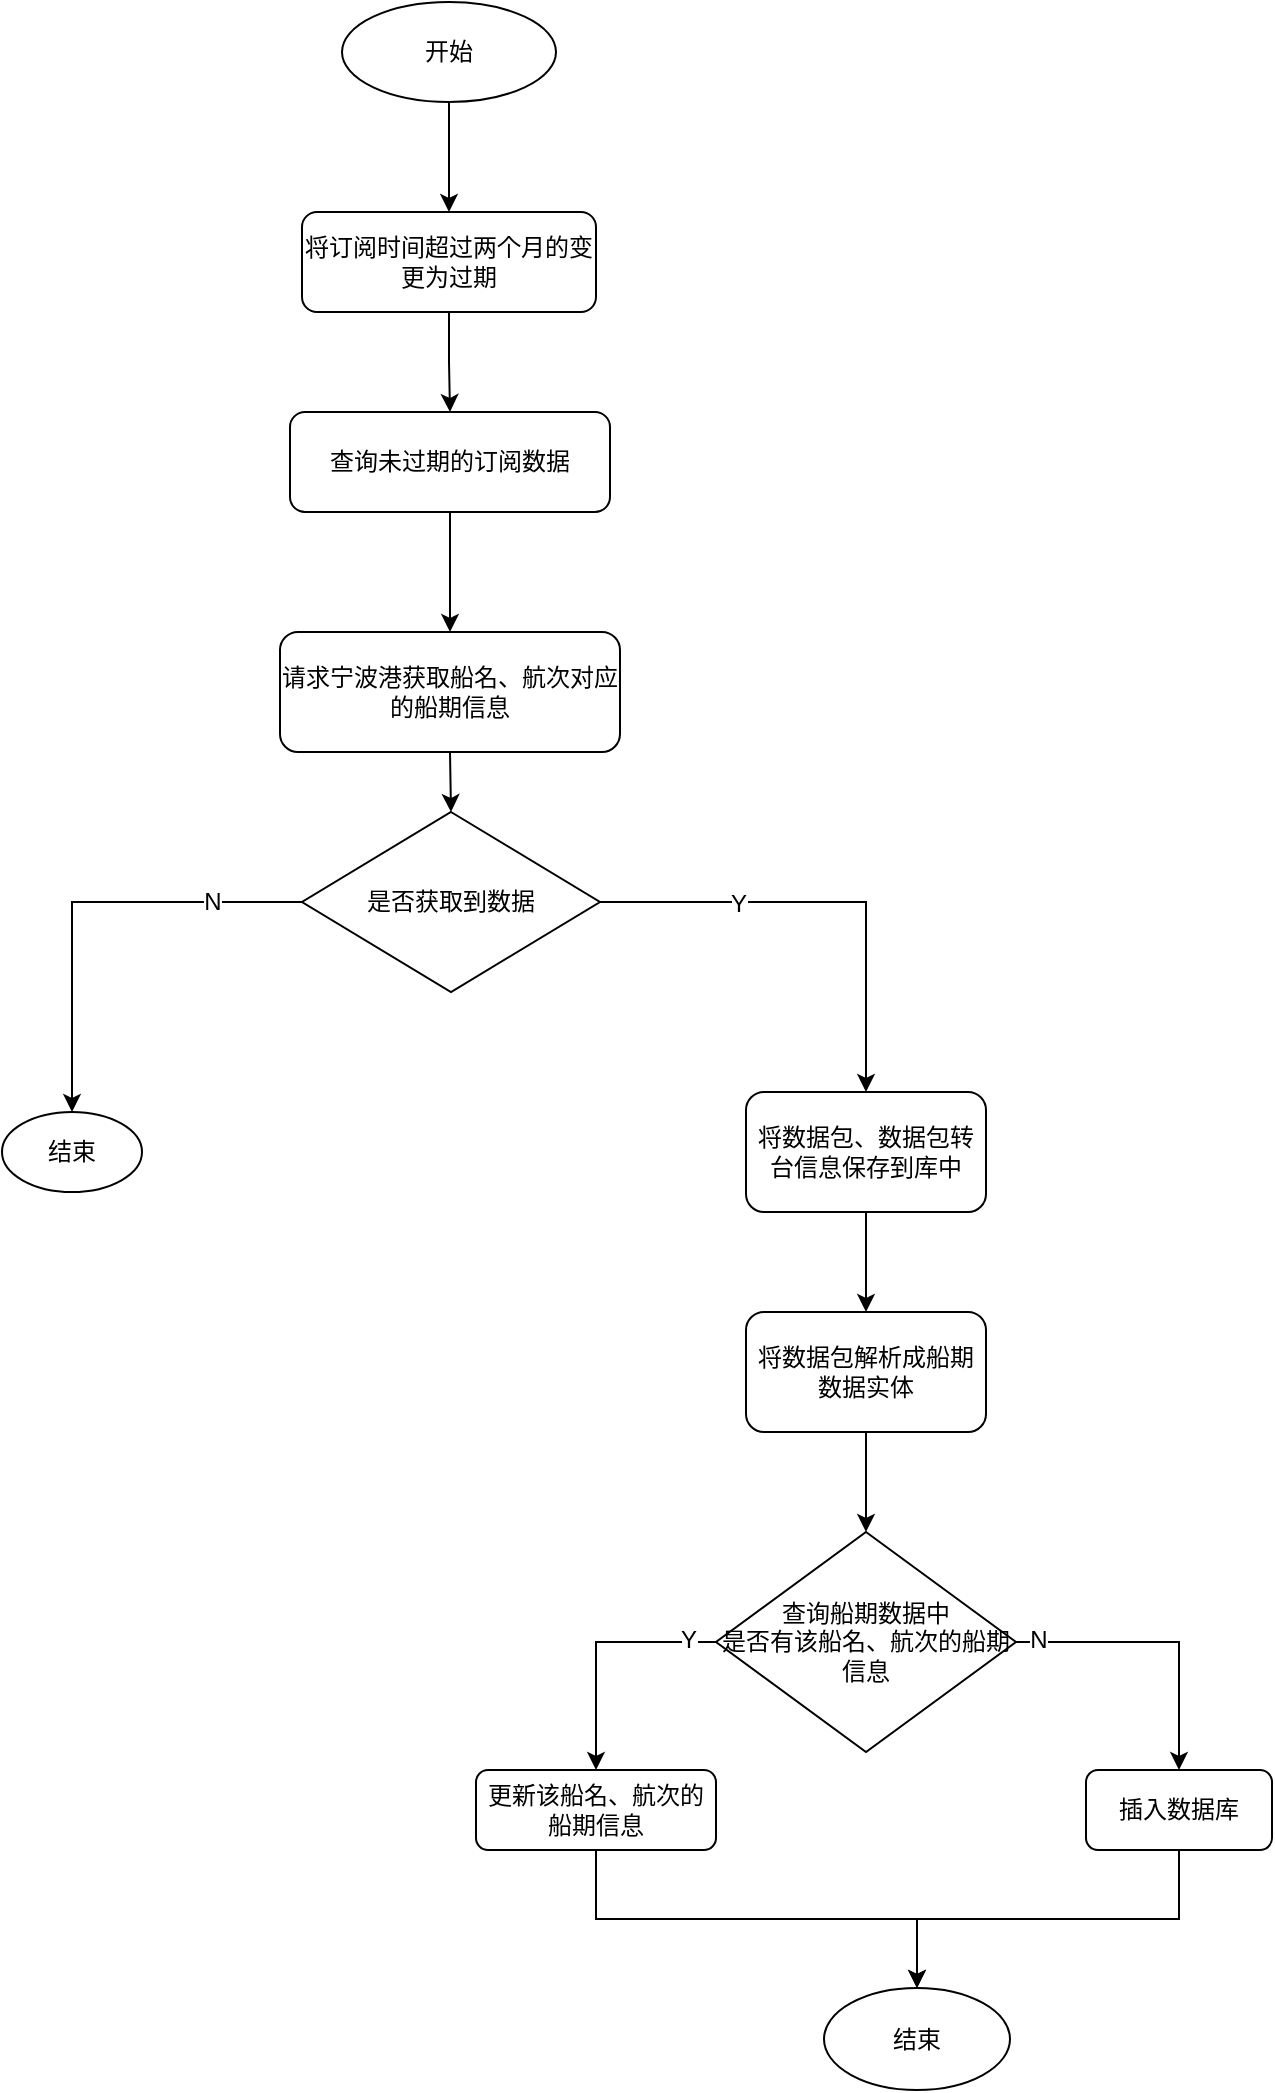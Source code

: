 <mxfile pages="1" version="11.2.4" type="github"><diagram id="UC5taDcCtuRdhGNRhd1G" name="第 1 页"><mxGraphModel dx="1422" dy="764" grid="1" gridSize="10" guides="1" tooltips="1" connect="1" arrows="1" fold="1" page="1" pageScale="1" pageWidth="827" pageHeight="1169" math="0" shadow="0"><root><mxCell id="0"/><mxCell id="1" parent="0"/><mxCell id="6GaAYBSWkLkXJ4KhmY-w-5" style="edgeStyle=orthogonalEdgeStyle;rounded=0;orthogonalLoop=1;jettySize=auto;html=1;exitX=0.5;exitY=1;exitDx=0;exitDy=0;entryX=0.5;entryY=0;entryDx=0;entryDy=0;" parent="1" source="6GaAYBSWkLkXJ4KhmY-w-1" target="6GaAYBSWkLkXJ4KhmY-w-2" edge="1"><mxGeometry relative="1" as="geometry"/></mxCell><mxCell id="6GaAYBSWkLkXJ4KhmY-w-1" value="开始" style="ellipse;whiteSpace=wrap;html=1;" parent="1" vertex="1"><mxGeometry x="360" y="45" width="107" height="50" as="geometry"/></mxCell><mxCell id="6GaAYBSWkLkXJ4KhmY-w-6" style="edgeStyle=orthogonalEdgeStyle;rounded=0;orthogonalLoop=1;jettySize=auto;html=1;exitX=0.5;exitY=1;exitDx=0;exitDy=0;" parent="1" source="6GaAYBSWkLkXJ4KhmY-w-2" target="6GaAYBSWkLkXJ4KhmY-w-3" edge="1"><mxGeometry relative="1" as="geometry"/></mxCell><mxCell id="6GaAYBSWkLkXJ4KhmY-w-2" value="将订阅时间超过两个月的变更为过期" style="rounded=1;whiteSpace=wrap;html=1;" parent="1" vertex="1"><mxGeometry x="340" y="150" width="147" height="50" as="geometry"/></mxCell><mxCell id="6GaAYBSWkLkXJ4KhmY-w-8" style="edgeStyle=orthogonalEdgeStyle;rounded=0;orthogonalLoop=1;jettySize=auto;html=1;exitX=0.5;exitY=1;exitDx=0;exitDy=0;entryX=0.5;entryY=0;entryDx=0;entryDy=0;" parent="1" source="6GaAYBSWkLkXJ4KhmY-w-3" target="6GaAYBSWkLkXJ4KhmY-w-7" edge="1"><mxGeometry relative="1" as="geometry"/></mxCell><mxCell id="6GaAYBSWkLkXJ4KhmY-w-3" value="查询未过期的订阅数据" style="rounded=1;whiteSpace=wrap;html=1;" parent="1" vertex="1"><mxGeometry x="334" y="250" width="160" height="50" as="geometry"/></mxCell><mxCell id="6GaAYBSWkLkXJ4KhmY-w-11" style="edgeStyle=orthogonalEdgeStyle;rounded=0;orthogonalLoop=1;jettySize=auto;html=1;exitX=0.5;exitY=1;exitDx=0;exitDy=0;entryX=0.5;entryY=0;entryDx=0;entryDy=0;" parent="1" source="6GaAYBSWkLkXJ4KhmY-w-7" target="6GaAYBSWkLkXJ4KhmY-w-9" edge="1"><mxGeometry relative="1" as="geometry"/></mxCell><mxCell id="6GaAYBSWkLkXJ4KhmY-w-7" value="请求宁波港获取船名、航次对应的船期信息" style="rounded=1;whiteSpace=wrap;html=1;" parent="1" vertex="1"><mxGeometry x="329" y="360" width="170" height="60" as="geometry"/></mxCell><mxCell id="6GaAYBSWkLkXJ4KhmY-w-14" style="edgeStyle=orthogonalEdgeStyle;rounded=0;orthogonalLoop=1;jettySize=auto;html=1;exitX=0;exitY=0.5;exitDx=0;exitDy=0;entryX=0.5;entryY=0;entryDx=0;entryDy=0;" parent="1" source="6GaAYBSWkLkXJ4KhmY-w-9" target="6GaAYBSWkLkXJ4KhmY-w-13" edge="1"><mxGeometry relative="1" as="geometry"/></mxCell><mxCell id="6GaAYBSWkLkXJ4KhmY-w-15" value="N" style="text;html=1;resizable=0;points=[];align=center;verticalAlign=middle;labelBackgroundColor=#ffffff;" parent="6GaAYBSWkLkXJ4KhmY-w-14" vertex="1" connectable="0"><mxGeometry x="-0.585" relative="1" as="geometry"><mxPoint as="offset"/></mxGeometry></mxCell><mxCell id="6GaAYBSWkLkXJ4KhmY-w-17" style="edgeStyle=orthogonalEdgeStyle;rounded=0;orthogonalLoop=1;jettySize=auto;html=1;exitX=1;exitY=0.5;exitDx=0;exitDy=0;entryX=0.5;entryY=0;entryDx=0;entryDy=0;" parent="1" source="6GaAYBSWkLkXJ4KhmY-w-9" target="6GaAYBSWkLkXJ4KhmY-w-16" edge="1"><mxGeometry relative="1" as="geometry"/></mxCell><mxCell id="6GaAYBSWkLkXJ4KhmY-w-18" value="Y" style="text;html=1;resizable=0;points=[];align=center;verticalAlign=middle;labelBackgroundColor=#ffffff;" parent="6GaAYBSWkLkXJ4KhmY-w-17" vertex="1" connectable="0"><mxGeometry x="-0.401" y="-1" relative="1" as="geometry"><mxPoint as="offset"/></mxGeometry></mxCell><mxCell id="6GaAYBSWkLkXJ4KhmY-w-9" value="是否获取到数据" style="rhombus;whiteSpace=wrap;html=1;" parent="1" vertex="1"><mxGeometry x="340" y="450" width="149" height="90" as="geometry"/></mxCell><mxCell id="6GaAYBSWkLkXJ4KhmY-w-13" value="结束" style="ellipse;whiteSpace=wrap;html=1;" parent="1" vertex="1"><mxGeometry x="190" y="600" width="70" height="40" as="geometry"/></mxCell><mxCell id="6GaAYBSWkLkXJ4KhmY-w-21" style="edgeStyle=orthogonalEdgeStyle;rounded=0;orthogonalLoop=1;jettySize=auto;html=1;exitX=0.5;exitY=1;exitDx=0;exitDy=0;entryX=0.5;entryY=0;entryDx=0;entryDy=0;" parent="1" source="6GaAYBSWkLkXJ4KhmY-w-16" target="6GaAYBSWkLkXJ4KhmY-w-20" edge="1"><mxGeometry relative="1" as="geometry"/></mxCell><mxCell id="6GaAYBSWkLkXJ4KhmY-w-16" value="将数据包、数据包转台信息保存到库中" style="rounded=1;whiteSpace=wrap;html=1;" parent="1" vertex="1"><mxGeometry x="562" y="590" width="120" height="60" as="geometry"/></mxCell><mxCell id="6GaAYBSWkLkXJ4KhmY-w-23" style="edgeStyle=orthogonalEdgeStyle;rounded=0;orthogonalLoop=1;jettySize=auto;html=1;exitX=0.5;exitY=1;exitDx=0;exitDy=0;entryX=0.5;entryY=0;entryDx=0;entryDy=0;" parent="1" source="6GaAYBSWkLkXJ4KhmY-w-20" target="6GaAYBSWkLkXJ4KhmY-w-22" edge="1"><mxGeometry relative="1" as="geometry"/></mxCell><mxCell id="6GaAYBSWkLkXJ4KhmY-w-20" value="将数据包解析成船期数据实体" style="rounded=1;whiteSpace=wrap;html=1;" parent="1" vertex="1"><mxGeometry x="562" y="700" width="120" height="60" as="geometry"/></mxCell><mxCell id="6GaAYBSWkLkXJ4KhmY-w-35" style="edgeStyle=orthogonalEdgeStyle;rounded=0;orthogonalLoop=1;jettySize=auto;html=1;exitX=0;exitY=0.5;exitDx=0;exitDy=0;entryX=0.5;entryY=0;entryDx=0;entryDy=0;" parent="1" source="6GaAYBSWkLkXJ4KhmY-w-22" target="6GaAYBSWkLkXJ4KhmY-w-26" edge="1"><mxGeometry relative="1" as="geometry"/></mxCell><mxCell id="6GaAYBSWkLkXJ4KhmY-w-36" value="Y" style="text;html=1;resizable=0;points=[];align=center;verticalAlign=middle;labelBackgroundColor=#ffffff;" parent="6GaAYBSWkLkXJ4KhmY-w-35" vertex="1" connectable="0"><mxGeometry x="-0.774" y="-1" relative="1" as="geometry"><mxPoint as="offset"/></mxGeometry></mxCell><mxCell id="6GaAYBSWkLkXJ4KhmY-w-38" style="edgeStyle=orthogonalEdgeStyle;rounded=0;orthogonalLoop=1;jettySize=auto;html=1;exitX=1;exitY=0.5;exitDx=0;exitDy=0;entryX=0.5;entryY=0;entryDx=0;entryDy=0;" parent="1" source="6GaAYBSWkLkXJ4KhmY-w-22" target="6GaAYBSWkLkXJ4KhmY-w-25" edge="1"><mxGeometry relative="1" as="geometry"/></mxCell><mxCell id="6GaAYBSWkLkXJ4KhmY-w-39" value="N" style="text;html=1;resizable=0;points=[];align=center;verticalAlign=middle;labelBackgroundColor=#ffffff;" parent="6GaAYBSWkLkXJ4KhmY-w-38" vertex="1" connectable="0"><mxGeometry x="-0.849" y="1" relative="1" as="geometry"><mxPoint as="offset"/></mxGeometry></mxCell><mxCell id="6GaAYBSWkLkXJ4KhmY-w-22" value="查询船期数据中&lt;br&gt;是否有该船名、航次的船期信息" style="rhombus;whiteSpace=wrap;html=1;" parent="1" vertex="1"><mxGeometry x="547" y="810" width="150" height="110" as="geometry"/></mxCell><mxCell id="6GaAYBSWkLkXJ4KhmY-w-33" style="edgeStyle=orthogonalEdgeStyle;rounded=0;orthogonalLoop=1;jettySize=auto;html=1;exitX=0.5;exitY=1;exitDx=0;exitDy=0;entryX=0.5;entryY=0;entryDx=0;entryDy=0;" parent="1" source="6GaAYBSWkLkXJ4KhmY-w-25" target="6GaAYBSWkLkXJ4KhmY-w-31" edge="1"><mxGeometry relative="1" as="geometry"/></mxCell><mxCell id="6GaAYBSWkLkXJ4KhmY-w-25" value="插入数据库" style="rounded=1;whiteSpace=wrap;html=1;" parent="1" vertex="1"><mxGeometry x="732" y="929" width="93" height="40" as="geometry"/></mxCell><mxCell id="6GaAYBSWkLkXJ4KhmY-w-32" style="edgeStyle=orthogonalEdgeStyle;rounded=0;orthogonalLoop=1;jettySize=auto;html=1;exitX=0.5;exitY=1;exitDx=0;exitDy=0;entryX=0.5;entryY=0;entryDx=0;entryDy=0;" parent="1" source="6GaAYBSWkLkXJ4KhmY-w-26" target="6GaAYBSWkLkXJ4KhmY-w-31" edge="1"><mxGeometry relative="1" as="geometry"/></mxCell><mxCell id="6GaAYBSWkLkXJ4KhmY-w-26" value="更新该船名、航次的船期信息" style="rounded=1;whiteSpace=wrap;html=1;" parent="1" vertex="1"><mxGeometry x="427" y="929" width="120" height="40" as="geometry"/></mxCell><mxCell id="6GaAYBSWkLkXJ4KhmY-w-31" value="结束" style="ellipse;whiteSpace=wrap;html=1;" parent="1" vertex="1"><mxGeometry x="601" y="1038" width="93" height="51" as="geometry"/></mxCell></root></mxGraphModel></diagram></mxfile>